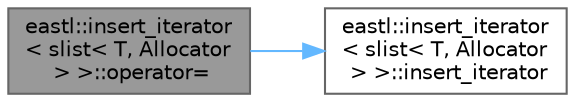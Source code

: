 digraph "eastl::insert_iterator&lt; slist&lt; T, Allocator &gt; &gt;::operator="
{
 // LATEX_PDF_SIZE
  bgcolor="transparent";
  edge [fontname=Helvetica,fontsize=10,labelfontname=Helvetica,labelfontsize=10];
  node [fontname=Helvetica,fontsize=10,shape=box,height=0.2,width=0.4];
  rankdir="LR";
  Node1 [id="Node000001",label="eastl::insert_iterator\l\< slist\< T, Allocator\l \> \>::operator=",height=0.2,width=0.4,color="gray40", fillcolor="grey60", style="filled", fontcolor="black",tooltip=" "];
  Node1 -> Node2 [id="edge2_Node000001_Node000002",color="steelblue1",style="solid",tooltip=" "];
  Node2 [id="Node000002",label="eastl::insert_iterator\l\< slist\< T, Allocator\l \> \>::insert_iterator",height=0.2,width=0.4,color="grey40", fillcolor="white", style="filled",URL="$classeastl_1_1insert__iterator_3_01slist_3_01_t_00_01_allocator_01_4_01_4.html#a285655db19de3a9eed91a3d3e26de463",tooltip=" "];
}
